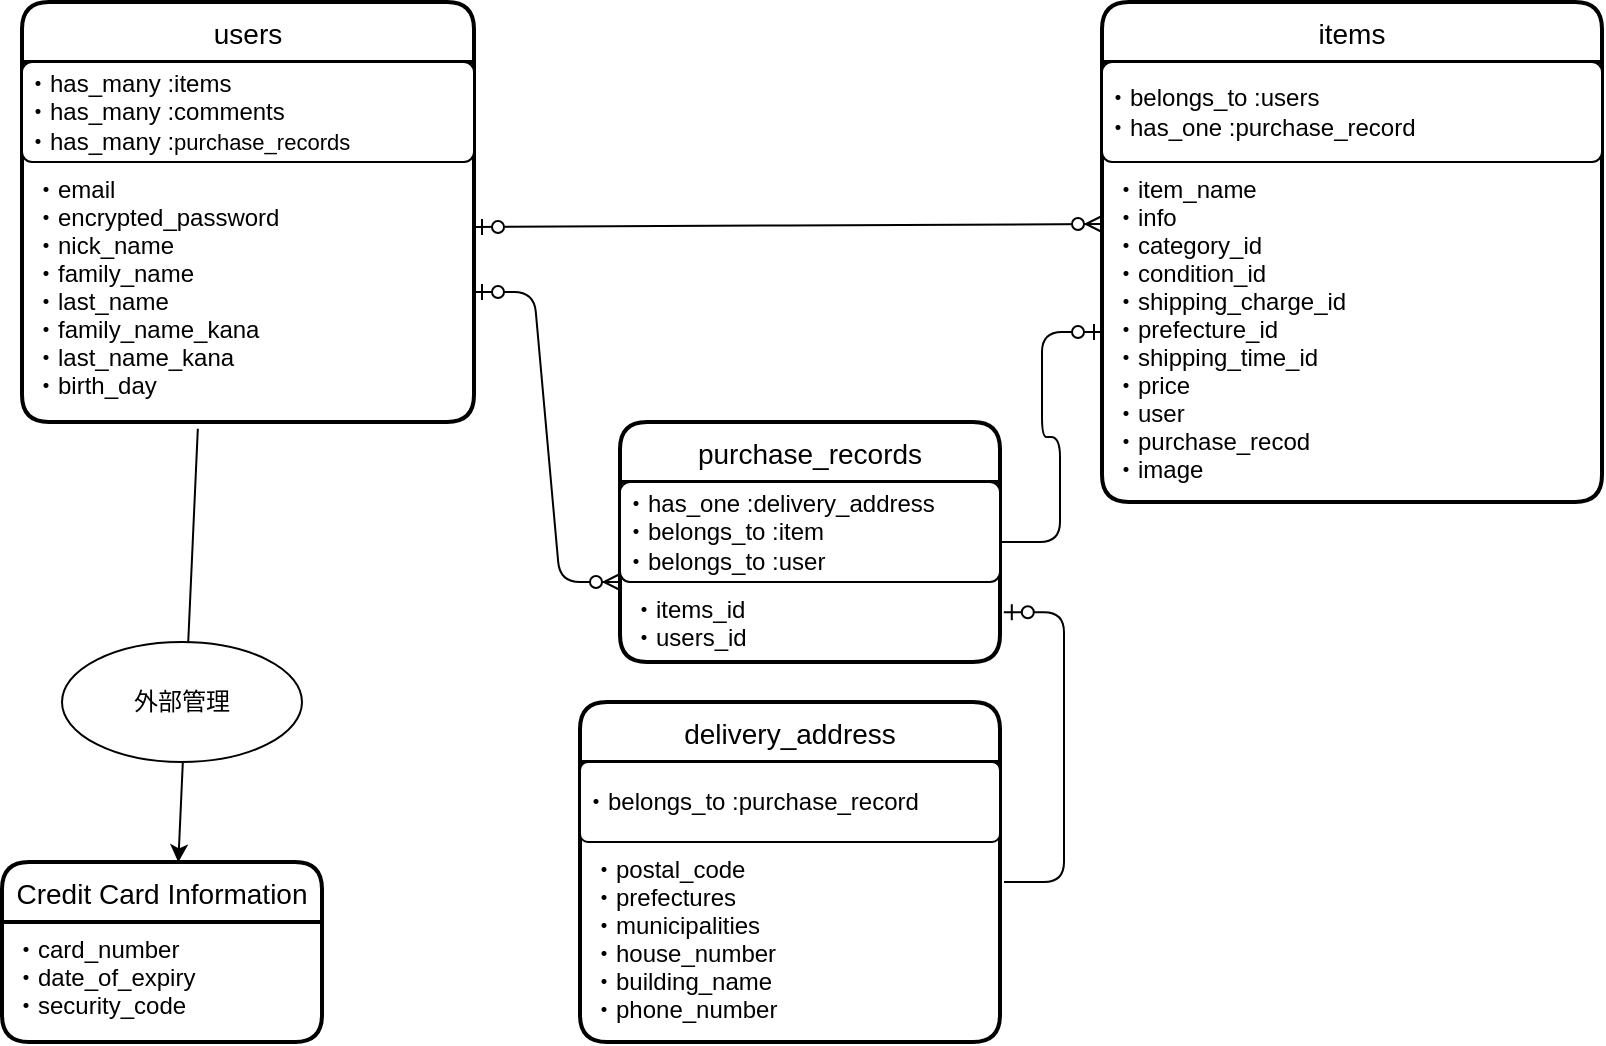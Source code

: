 <mxfile>
    <diagram id="r_ljXQRNc75BdvhtMj6h" name="ページ1">
        <mxGraphModel dx="527" dy="224" grid="1" gridSize="10" guides="1" tooltips="1" connect="1" arrows="1" fold="1" page="1" pageScale="1" pageWidth="827" pageHeight="1169" math="0" shadow="0">
            <root>
                <mxCell id="0"/>
                <mxCell id="1" parent="0"/>
                <mxCell id="4" value="items" style="swimlane;childLayout=stackLayout;horizontal=1;startSize=30;horizontalStack=0;rounded=1;fontSize=14;fontStyle=0;strokeWidth=2;resizeParent=0;resizeLast=1;shadow=0;dashed=0;align=center;" parent="1" vertex="1">
                    <mxGeometry x="560" y="40" width="250" height="250" as="geometry"/>
                </mxCell>
                <mxCell id="46" value="&lt;span&gt;・belongs_to :users&lt;/span&gt;&lt;span&gt;&lt;br&gt;・has_one :purchase_record&lt;br&gt;&lt;/span&gt;" style="rounded=1;arcSize=10;whiteSpace=wrap;html=1;align=left;" vertex="1" parent="4">
                    <mxGeometry y="30" width="250" height="50" as="geometry"/>
                </mxCell>
                <mxCell id="5" value="・item_name&#10;・info&#10;・category_id&#10;・condition_id&#10;・shipping_charge_id&#10;・prefecture_id&#10;・shipping_time_id&#10;・price&#10;・user&#10;・purchase_recod&#10;・image" style="align=left;strokeColor=none;fillColor=none;spacingLeft=4;fontSize=12;verticalAlign=top;resizable=0;rotatable=0;part=1;" parent="4" vertex="1">
                    <mxGeometry y="80" width="250" height="170" as="geometry"/>
                </mxCell>
                <mxCell id="11" value="Credit Card Information" style="swimlane;childLayout=stackLayout;horizontal=1;startSize=30;horizontalStack=0;rounded=1;fontSize=14;fontStyle=0;strokeWidth=2;resizeParent=0;resizeLast=1;shadow=0;dashed=0;align=center;" parent="1" vertex="1">
                    <mxGeometry x="10" y="470" width="160" height="90" as="geometry"/>
                </mxCell>
                <mxCell id="12" value="・card_number&#10;・date_of_expiry&#10;・security_code&#10;" style="align=left;strokeColor=none;fillColor=none;spacingLeft=4;fontSize=12;verticalAlign=top;resizable=0;rotatable=0;part=1;" parent="11" vertex="1">
                    <mxGeometry y="30" width="160" height="60" as="geometry"/>
                </mxCell>
                <mxCell id="13" value="delivery_address" style="swimlane;childLayout=stackLayout;horizontal=1;startSize=30;horizontalStack=0;rounded=1;fontSize=14;fontStyle=0;strokeWidth=2;resizeParent=0;resizeLast=1;shadow=0;dashed=0;align=center;" parent="1" vertex="1">
                    <mxGeometry x="299" y="390" width="210" height="170" as="geometry">
                        <mxRectangle y="30" width="160" height="30" as="alternateBounds"/>
                    </mxGeometry>
                </mxCell>
                <mxCell id="55" value="・belongs_to :purchase_record" style="rounded=1;arcSize=10;whiteSpace=wrap;html=1;align=left;" vertex="1" parent="13">
                    <mxGeometry y="30" width="210" height="40" as="geometry"/>
                </mxCell>
                <mxCell id="14" value="・postal_code&#10;・prefectures&#10;・municipalities&#10;・house_number&#10;・building_name&#10;・phone_number" style="align=left;strokeColor=none;fillColor=none;spacingLeft=4;fontSize=12;verticalAlign=top;resizable=0;rotatable=0;part=1;" parent="13" vertex="1">
                    <mxGeometry y="70" width="210" height="100" as="geometry"/>
                </mxCell>
                <mxCell id="25" value="" style="edgeStyle=entityRelationEdgeStyle;fontSize=12;html=1;endArrow=ERzeroToMany;startArrow=ERzeroToOne;curved=1;exitX=1;exitY=0.25;exitDx=0;exitDy=0;" parent="1" source="3" edge="1">
                    <mxGeometry width="100" height="100" relative="1" as="geometry">
                        <mxPoint x="280" y="190" as="sourcePoint"/>
                        <mxPoint x="560" y="151" as="targetPoint"/>
                    </mxGeometry>
                </mxCell>
                <mxCell id="31" style="edgeStyle=none;html=1;entryX=0.551;entryY=0.002;entryDx=0;entryDy=0;entryPerimeter=0;exitX=0.389;exitY=1.026;exitDx=0;exitDy=0;exitPerimeter=0;" parent="1" source="3" target="11" edge="1">
                    <mxGeometry relative="1" as="geometry">
                        <mxPoint x="98" y="310" as="sourcePoint"/>
                    </mxGeometry>
                </mxCell>
                <mxCell id="52" value="" style="edgeStyle=entityRelationEdgeStyle;fontSize=12;html=1;endArrow=ERzeroToMany;startArrow=ERzeroToOne;entryX=0;entryY=0;entryDx=0;entryDy=0;" edge="1" parent="1" source="3" target="70">
                    <mxGeometry width="100" height="100" relative="1" as="geometry">
                        <mxPoint x="250" y="230" as="sourcePoint"/>
                        <mxPoint x="290" y="450" as="targetPoint"/>
                    </mxGeometry>
                </mxCell>
                <mxCell id="54" value="外部管理" style="ellipse;whiteSpace=wrap;html=1;" vertex="1" parent="1">
                    <mxGeometry x="40" y="360" width="120" height="60" as="geometry"/>
                </mxCell>
                <mxCell id="69" value="purchase_records" style="swimlane;childLayout=stackLayout;horizontal=1;startSize=30;horizontalStack=0;rounded=1;fontSize=14;fontStyle=0;strokeWidth=2;resizeParent=0;resizeLast=1;shadow=0;dashed=0;align=center;" vertex="1" parent="1">
                    <mxGeometry x="319" y="250" width="190" height="120" as="geometry"/>
                </mxCell>
                <mxCell id="73" value="・has_one :delivery_address&lt;br&gt;・belongs_to :item&lt;br&gt;・belongs_to :user" style="rounded=1;arcSize=10;whiteSpace=wrap;html=1;align=left;" vertex="1" parent="69">
                    <mxGeometry y="30" width="190" height="50" as="geometry"/>
                </mxCell>
                <mxCell id="70" value="・items_id&#10;・users_id" style="align=left;strokeColor=none;fillColor=none;spacingLeft=4;fontSize=12;verticalAlign=top;resizable=0;rotatable=0;part=1;" vertex="1" parent="69">
                    <mxGeometry y="80" width="190" height="40" as="geometry"/>
                </mxCell>
                <mxCell id="76" value="" style="edgeStyle=entityRelationEdgeStyle;fontSize=12;html=1;endArrow=ERzeroToOne;endFill=1;exitX=1;exitY=0.5;exitDx=0;exitDy=0;entryX=0;entryY=0.5;entryDx=0;entryDy=0;" edge="1" parent="1" source="69" target="5">
                    <mxGeometry width="100" height="100" relative="1" as="geometry">
                        <mxPoint x="520" y="390" as="sourcePoint"/>
                        <mxPoint x="620" y="290" as="targetPoint"/>
                    </mxGeometry>
                </mxCell>
                <mxCell id="2" value="users" style="swimlane;childLayout=stackLayout;horizontal=1;startSize=30;horizontalStack=0;rounded=1;fontSize=14;fontStyle=0;strokeWidth=2;resizeParent=0;resizeLast=1;shadow=0;dashed=0;align=center;" parent="1" vertex="1">
                    <mxGeometry x="20" y="40" width="226" height="210" as="geometry"/>
                </mxCell>
                <mxCell id="45" value="・has_many :items&lt;br&gt;・has_many :comments&lt;br&gt;・has_many :&lt;font&gt;&lt;span style=&quot;text-align: center&quot;&gt;&lt;font style=&quot;font-size: 11px&quot;&gt;purchase_records&lt;/font&gt;&lt;/span&gt;&lt;/font&gt;" style="rounded=1;arcSize=10;whiteSpace=wrap;html=1;align=left;" vertex="1" parent="2">
                    <mxGeometry y="30" width="226" height="50" as="geometry"/>
                </mxCell>
                <mxCell id="3" value="・email&#10;・encrypted_password&#10;・nick_name&#10;・family_name&#10;・last_name&#10;・family_name_kana&#10;・last_name_kana&#10;・birth_day" style="align=left;strokeColor=none;fillColor=none;spacingLeft=4;fontSize=12;verticalAlign=top;resizable=0;rotatable=0;part=1;" parent="2" vertex="1">
                    <mxGeometry y="80" width="226" height="130" as="geometry"/>
                </mxCell>
                <mxCell id="98" value="" style="edgeStyle=entityRelationEdgeStyle;fontSize=12;html=1;endArrow=ERzeroToOne;endFill=1;entryX=1.01;entryY=0.378;entryDx=0;entryDy=0;entryPerimeter=0;" edge="1" parent="1" target="70">
                    <mxGeometry width="100" height="100" relative="1" as="geometry">
                        <mxPoint x="511" y="480" as="sourcePoint"/>
                        <mxPoint x="620" y="390" as="targetPoint"/>
                    </mxGeometry>
                </mxCell>
            </root>
        </mxGraphModel>
    </diagram>
</mxfile>